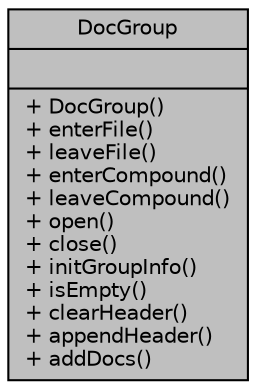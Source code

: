 digraph "DocGroup"
{
 // LATEX_PDF_SIZE
  edge [fontname="Helvetica",fontsize="10",labelfontname="Helvetica",labelfontsize="10"];
  node [fontname="Helvetica",fontsize="10",shape=record];
  Node1 [label="{DocGroup\n||+ DocGroup()\l+ enterFile()\l+ leaveFile()\l+ enterCompound()\l+ leaveCompound()\l+ open()\l+ close()\l+ initGroupInfo()\l+ isEmpty()\l+ clearHeader()\l+ appendHeader()\l+ addDocs()\l}",height=0.2,width=0.4,color="black", fillcolor="grey75", style="filled", fontcolor="black",tooltip=" "];
}
